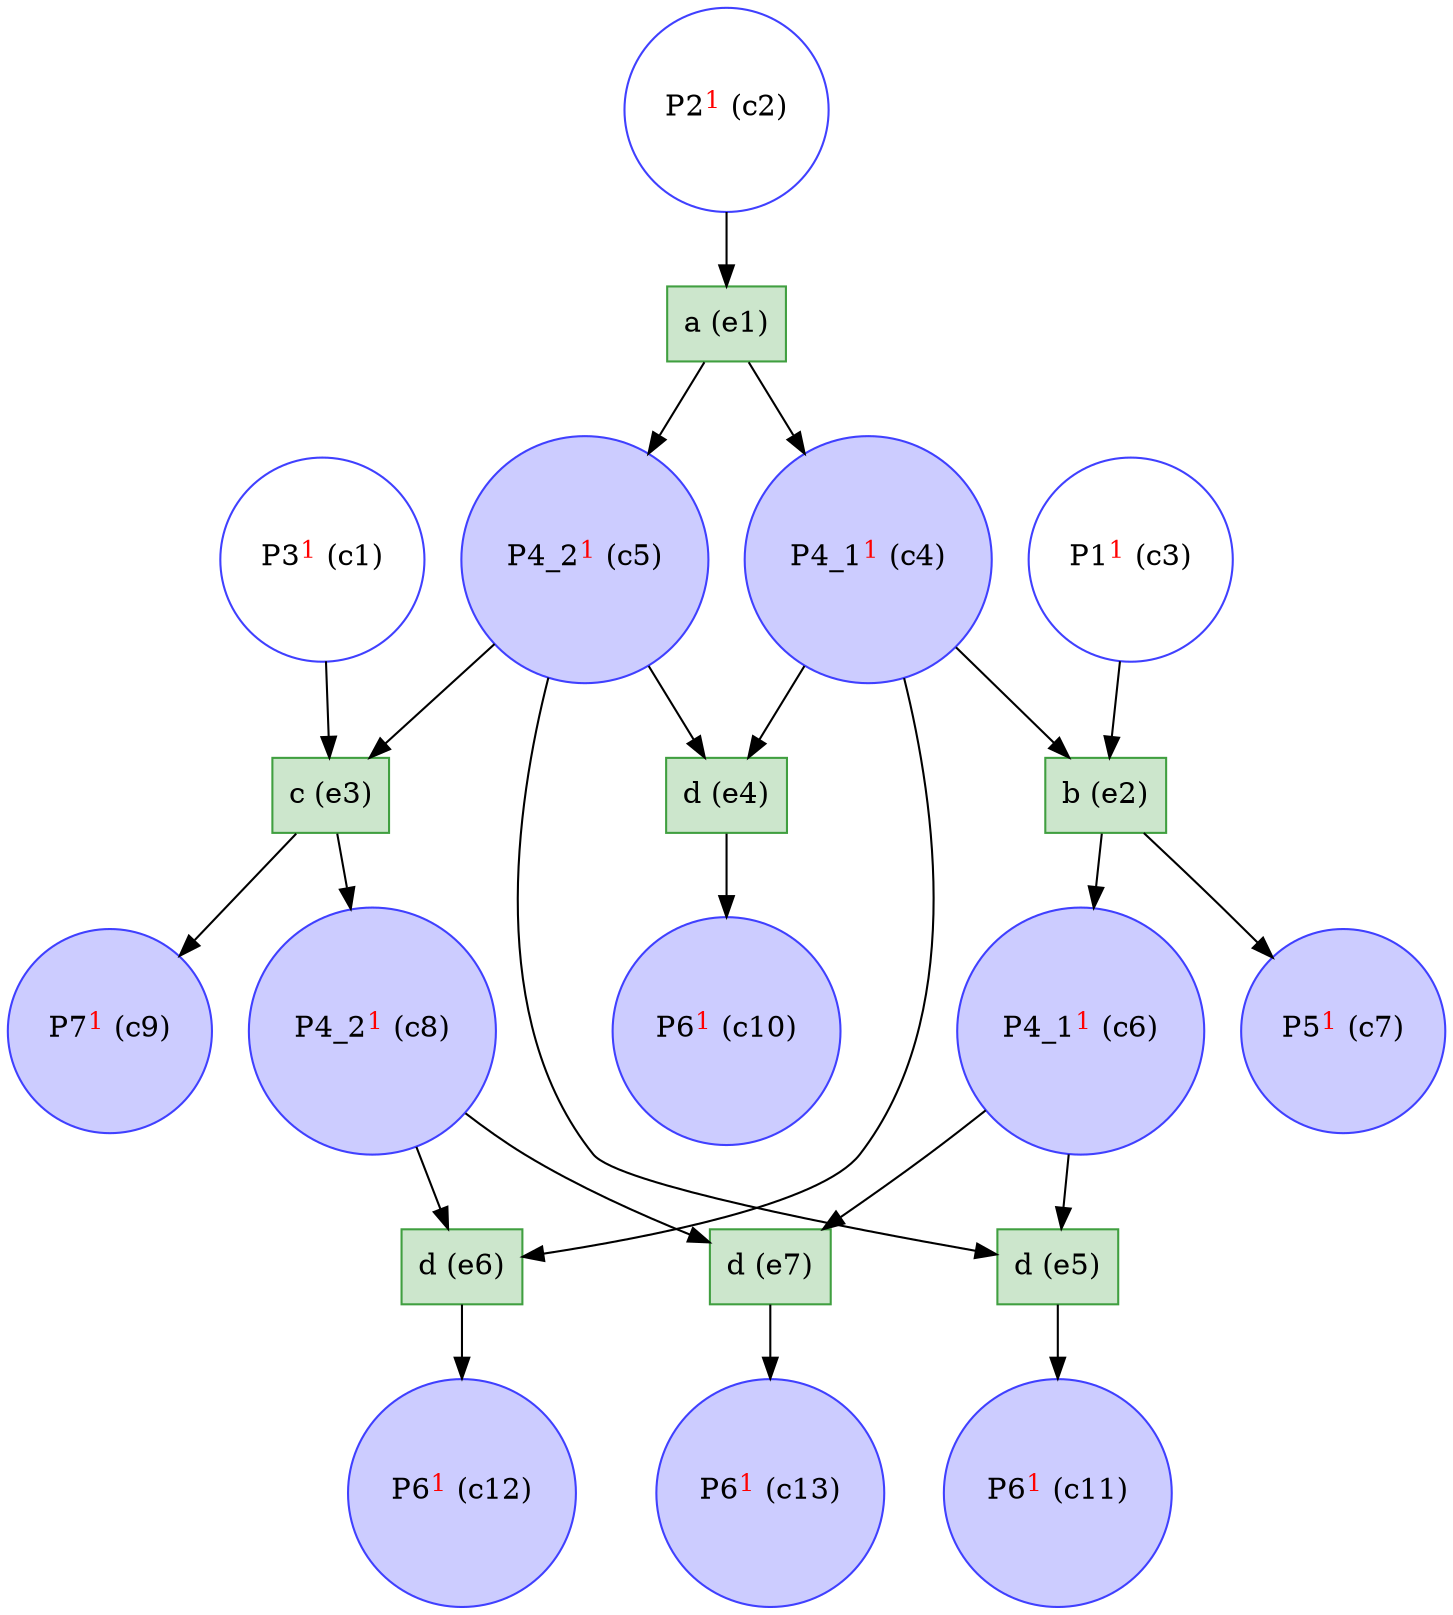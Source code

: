 digraph test {
  c1 -> e3;
  c2 -> e1;
  c3 -> e2;
  e1 -> c4;
  c4 -> e6;
  c4 -> e4;
  c4 -> e2;
  e1 -> c5;
  c5 -> e5;
  c5 -> e4;
  c5 -> e3;
  e2 -> c6;
  c6 -> e7;
  c6 -> e5;
  e2 -> c7;
  e3 -> c8;
  c8 -> e7;
  c8 -> e6;
  e3 -> c9;
  e4 -> c10;
  e5 -> c11;
  e6 -> c12;
  e7 -> c13;
  c1 [color="#4040ff" fillcolor="transparent" label= <P3<FONT COLOR="red"><SUP>1</SUP></FONT>&nbsp;(c1)> shape=circle style=filled];
  c2 [color="#4040ff" fillcolor="transparent" label= <P2<FONT COLOR="red"><SUP>1</SUP></FONT>&nbsp;(c2)> shape=circle style=filled];
  c3 [color="#4040ff" fillcolor="transparent" label= <P1<FONT COLOR="red"><SUP>1</SUP></FONT>&nbsp;(c3)> shape=circle style=filled];
  c4 [color="#4040ff" fillcolor="#ccccff" label= <P4_1<FONT COLOR="red"><SUP>1</SUP></FONT>&nbsp;(c4)> shape=circle style=filled];
  c5 [color="#4040ff" fillcolor="#ccccff" label= <P4_2<FONT COLOR="red"><SUP>1</SUP></FONT>&nbsp;(c5)> shape=circle style=filled];
  c6 [color="#4040ff" fillcolor="#ccccff" label= <P4_1<FONT COLOR="red"><SUP>1</SUP></FONT>&nbsp;(c6)> shape=circle style=filled];
  c7 [color="#4040ff" fillcolor="#ccccff" label= <P5<FONT COLOR="red"><SUP>1</SUP></FONT>&nbsp;(c7)> shape=circle style=filled];
  c8 [color="#4040ff" fillcolor="#ccccff" label= <P4_2<FONT COLOR="red"><SUP>1</SUP></FONT>&nbsp;(c8)> shape=circle style=filled];
  c9 [color="#4040ff" fillcolor="#ccccff" label= <P7<FONT COLOR="red"><SUP>1</SUP></FONT>&nbsp;(c9)> shape=circle style=filled];
  c10 [color="#4040ff" fillcolor="#ccccff" label= <P6<FONT COLOR="red"><SUP>1</SUP></FONT>&nbsp;(c10)> shape=circle style=filled];
  c11 [color="#4040ff" fillcolor="#ccccff" label= <P6<FONT COLOR="red"><SUP>1</SUP></FONT>&nbsp;(c11)> shape=circle style=filled];
  c12 [color="#4040ff" fillcolor="#ccccff" label= <P6<FONT COLOR="red"><SUP>1</SUP></FONT>&nbsp;(c12)> shape=circle style=filled];
  c13 [color="#4040ff" fillcolor="#ccccff" label= <P6<FONT COLOR="red"><SUP>1</SUP></FONT>&nbsp;(c13)> shape=circle style=filled];
  e1 [color="#409f40" fillcolor="#cce6cc" label="a (e1)" shape=box style=filled];
  e2 [color="#409f40" fillcolor="#cce6cc" label="b (e2)" shape=box style=filled];
  e3 [color="#409f40" fillcolor="#cce6cc" label="c (e3)" shape=box style=filled];
  e4 [color="#409f40" fillcolor="#cce6cc" label="d (e4)" shape=box style=filled];
  e5 [color="#409f40" fillcolor="#cce6cc" label="d (e5)" shape=box style=filled];
  e6 [color="#409f40" fillcolor="#cce6cc" label="d (e6)" shape=box style=filled];
  e7 [color="#409f40" fillcolor="#cce6cc" label="d (e7)" shape=box style=filled];
}
